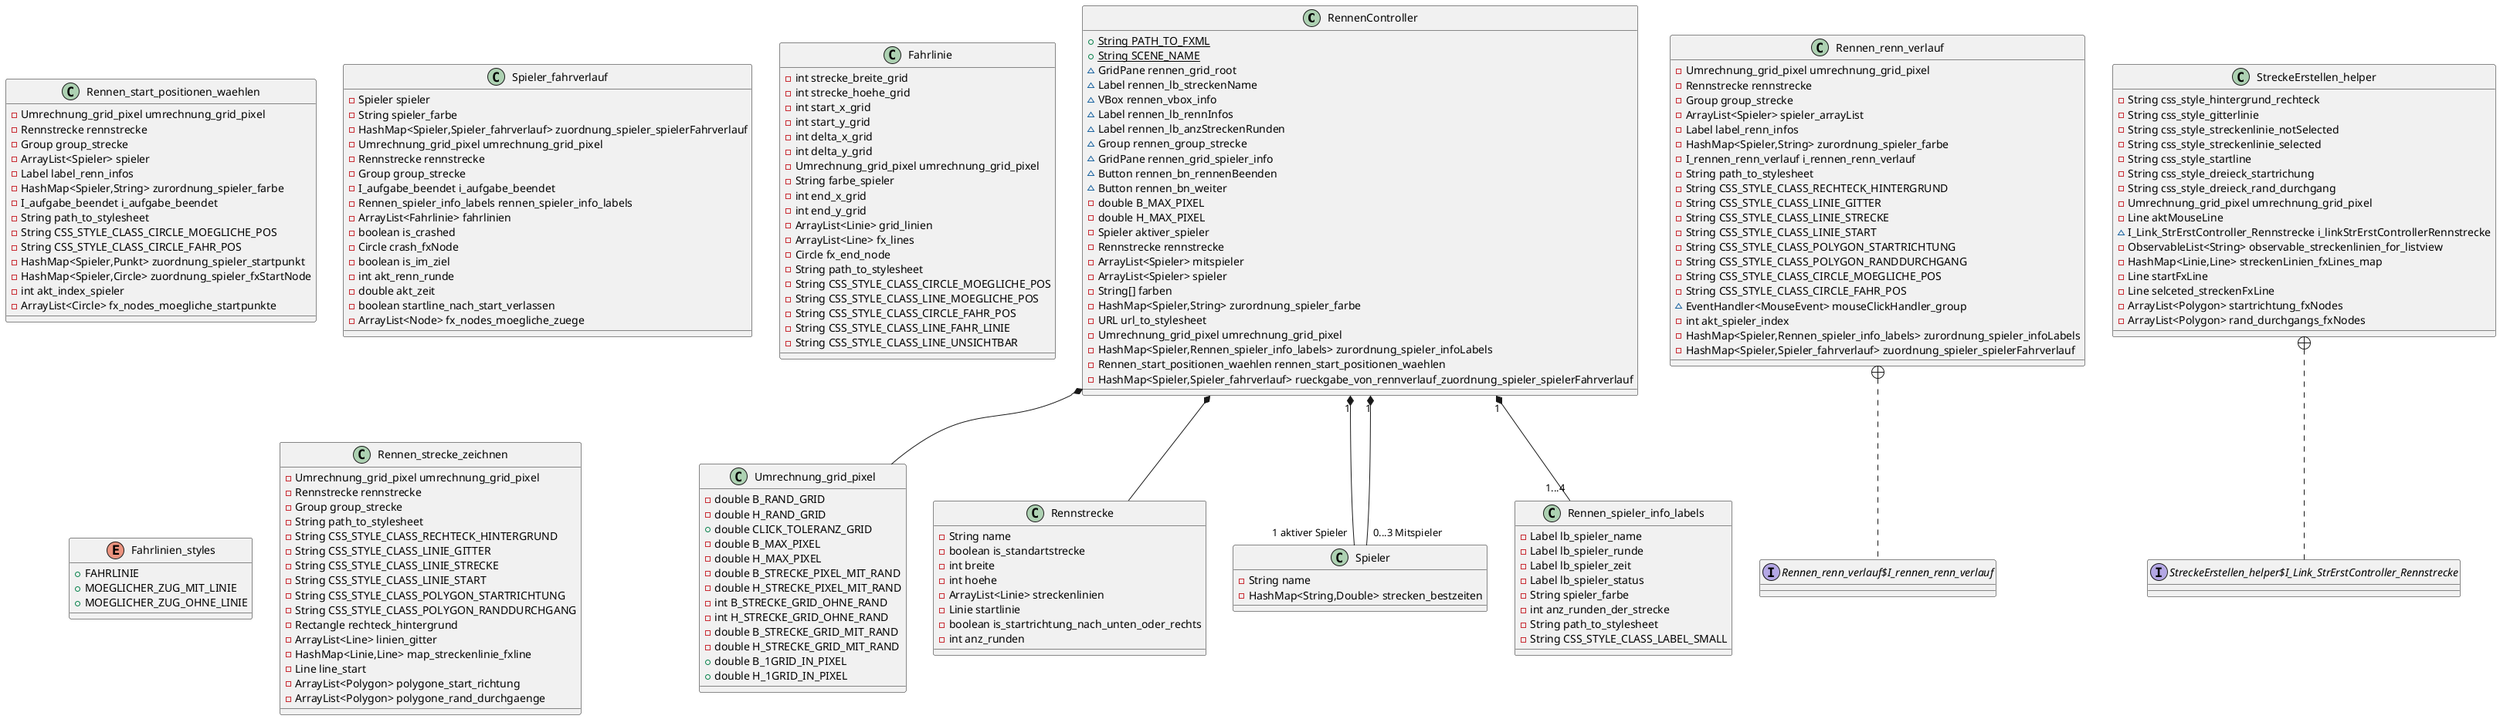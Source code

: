 @startuml
class RennenController {
+ {static} String PATH_TO_FXML
+ {static} String SCENE_NAME
~ GridPane rennen_grid_root
~ Label rennen_lb_streckenName
~ VBox rennen_vbox_info
~ Label rennen_lb_rennInfos
~ Label rennen_lb_anzStreckenRunden
~ Group rennen_group_strecke
~ GridPane rennen_grid_spieler_info
~ Button rennen_bn_rennenBeenden
~ Button rennen_bn_weiter
- double B_MAX_PIXEL
- double H_MAX_PIXEL
- Spieler aktiver_spieler
- Rennstrecke rennstrecke
- ArrayList<Spieler> mitspieler
- ArrayList<Spieler> spieler
- String[] farben
- HashMap<Spieler,String> zurordnung_spieler_farbe
- URL url_to_stylesheet
- Umrechnung_grid_pixel umrechnung_grid_pixel
- HashMap<Spieler,Rennen_spieler_info_labels> zurordnung_spieler_infoLabels
- Rennen_start_positionen_waehlen rennen_start_positionen_waehlen
- HashMap<Spieler,Spieler_fahrverlauf> rueckgabe_von_rennverlauf_zuordnung_spieler_spielerFahrverlauf
}

class Umrechnung_grid_pixel {
- double B_RAND_GRID
- double H_RAND_GRID
+ double CLICK_TOLERANZ_GRID
- double B_MAX_PIXEL
- double H_MAX_PIXEL
- double B_STRECKE_PIXEL_MIT_RAND
- double H_STRECKE_PIXEL_MIT_RAND
- int B_STRECKE_GRID_OHNE_RAND
- int H_STRECKE_GRID_OHNE_RAND
- double B_STRECKE_GRID_MIT_RAND
- double H_STRECKE_GRID_MIT_RAND
+ double B_1GRID_IN_PIXEL
+ double H_1GRID_IN_PIXEL
}

class Rennstrecke {
- String name
- boolean is_standartstrecke
- int breite
- int hoehe
- ArrayList<Linie> streckenlinien
- Linie startlinie
- boolean is_startrichtung_nach_unten_oder_rechts
- int anz_runden
}

class Spieler {
- String name
- HashMap<String,Double> strecken_bestzeiten
}

class Rennen_renn_verlauf {
- Umrechnung_grid_pixel umrechnung_grid_pixel
- Rennstrecke rennstrecke
- Group group_strecke
- ArrayList<Spieler> spieler_arrayList
- Label label_renn_infos
- HashMap<Spieler,String> zurordnung_spieler_farbe
- I_rennen_renn_verlauf i_rennen_renn_verlauf
- String path_to_stylesheet
- String CSS_STYLE_CLASS_RECHTECK_HINTERGRUND
- String CSS_STYLE_CLASS_LINIE_GITTER
- String CSS_STYLE_CLASS_LINIE_STRECKE
- String CSS_STYLE_CLASS_LINIE_START
- String CSS_STYLE_CLASS_POLYGON_STARTRICHTUNG
- String CSS_STYLE_CLASS_POLYGON_RANDDURCHGANG
- String CSS_STYLE_CLASS_CIRCLE_MOEGLICHE_POS
- String CSS_STYLE_CLASS_CIRCLE_FAHR_POS
~ EventHandler<MouseEvent> mouseClickHandler_group
- int akt_spieler_index
- HashMap<Spieler,Rennen_spieler_info_labels> zurordnung_spieler_infoLabels
- HashMap<Spieler,Spieler_fahrverlauf> zuordnung_spieler_spielerFahrverlauf
}

interface Rennen_renn_verlauf$I_rennen_renn_verlauf {
}
class Rennen_spieler_info_labels {
- Label lb_spieler_name
- Label lb_spieler_runde
- Label lb_spieler_zeit
- Label lb_spieler_status
- String spieler_farbe
- int anz_runden_der_strecke
- String path_to_stylesheet
- String CSS_STYLE_CLASS_LABEL_SMALL
}

class Rennen_start_positionen_waehlen {
- Umrechnung_grid_pixel umrechnung_grid_pixel
- Rennstrecke rennstrecke
- Group group_strecke
- ArrayList<Spieler> spieler
- Label label_renn_infos
- HashMap<Spieler,String> zurordnung_spieler_farbe
- I_aufgabe_beendet i_aufgabe_beendet
- String path_to_stylesheet
- String CSS_STYLE_CLASS_CIRCLE_MOEGLICHE_POS
- String CSS_STYLE_CLASS_CIRCLE_FAHR_POS
- HashMap<Spieler,Punkt> zuordnung_spieler_startpunkt
- HashMap<Spieler,Circle> zuordnung_spieler_fxStartNode
- int akt_index_spieler
- ArrayList<Circle> fx_nodes_moegliche_startpunkte
}

class StreckeErstellen_helper {
- String css_style_hintergrund_rechteck
- String css_style_gitterlinie
- String css_style_streckenlinie_notSelected
- String css_style_streckenlinie_selected
- String css_style_startline
- String css_style_dreieck_startrichung
- String css_style_dreieck_rand_durchgang
- Umrechnung_grid_pixel umrechnung_grid_pixel
- Line aktMouseLine
~ I_Link_StrErstController_Rennstrecke i_linkStrErstControllerRennstrecke
- ObservableList<String> observable_streckenlinien_for_listview
- HashMap<Linie,Line> streckenLinien_fxLines_map
- Line startFxLine
- Line selceted_streckenFxLine
- ArrayList<Polygon> startrichtung_fxNodes
- ArrayList<Polygon> rand_durchgangs_fxNodes
}

interface StreckeErstellen_helper$I_Link_StrErstController_Rennstrecke {
}


class Spieler_fahrverlauf {
- Spieler spieler
- String spieler_farbe
- HashMap<Spieler,Spieler_fahrverlauf> zuordnung_spieler_spielerFahrverlauf
- Umrechnung_grid_pixel umrechnung_grid_pixel
- Rennstrecke rennstrecke
- Group group_strecke
- I_aufgabe_beendet i_aufgabe_beendet
- Rennen_spieler_info_labels rennen_spieler_info_labels
- ArrayList<Fahrlinie> fahrlinien
- boolean is_crashed
- Circle crash_fxNode
- boolean is_im_ziel
- int akt_renn_runde
- double akt_zeit
- boolean startline_nach_start_verlassen
- ArrayList<Node> fx_nodes_moegliche_zuege
}

class Fahrlinie {
- int strecke_breite_grid
- int strecke_hoehe_grid
- int start_x_grid
- int start_y_grid
- int delta_x_grid
- int delta_y_grid
- Umrechnung_grid_pixel umrechnung_grid_pixel
- String farbe_spieler
- int end_x_grid
- int end_y_grid
- ArrayList<Linie> grid_linien
- ArrayList<Line> fx_lines
- Circle fx_end_node
- String path_to_stylesheet
- String CSS_STYLE_CLASS_CIRCLE_MOEGLICHE_POS
- String CSS_STYLE_CLASS_LINE_MOEGLICHE_POS
- String CSS_STYLE_CLASS_CIRCLE_FAHR_POS
- String CSS_STYLE_CLASS_LINE_FAHR_LINIE
- String CSS_STYLE_CLASS_LINE_UNSICHTBAR
}

enum Fahrlinien_styles {
+  FAHRLINIE
+  MOEGLICHER_ZUG_MIT_LINIE
+  MOEGLICHER_ZUG_OHNE_LINIE
}

class Rennen_strecke_zeichnen {
- Umrechnung_grid_pixel umrechnung_grid_pixel
- Rennstrecke rennstrecke
- Group group_strecke
- String path_to_stylesheet
- String CSS_STYLE_CLASS_RECHTECK_HINTERGRUND
- String CSS_STYLE_CLASS_LINIE_GITTER
- String CSS_STYLE_CLASS_LINIE_STRECKE
- String CSS_STYLE_CLASS_LINIE_START
- String CSS_STYLE_CLASS_POLYGON_STARTRICHTUNG
- String CSS_STYLE_CLASS_POLYGON_RANDDURCHGANG
- Rectangle rechteck_hintergrund
- ArrayList<Line> linien_gitter
- HashMap<Linie,Line> map_streckenlinie_fxline
- Line line_start
- ArrayList<Polygon> polygone_start_richtung
- ArrayList<Polygon> polygone_rand_durchgaenge
}



Rennen_renn_verlauf +.. Rennen_renn_verlauf$I_rennen_renn_verlauf
StreckeErstellen_helper +.. StreckeErstellen_helper$I_Link_StrErstController_Rennstrecke


'' Beziehungen
RennenController *-- Umrechnung_grid_pixel
RennenController *-- Rennstrecke
RennenController "1" *-- "1 aktiver Spieler" Spieler
RennenController "1" *-- "0...3 Mitspieler" Spieler

RennenController "1" *-- "1...4" Rennen_spieler_info_labels




@enduml